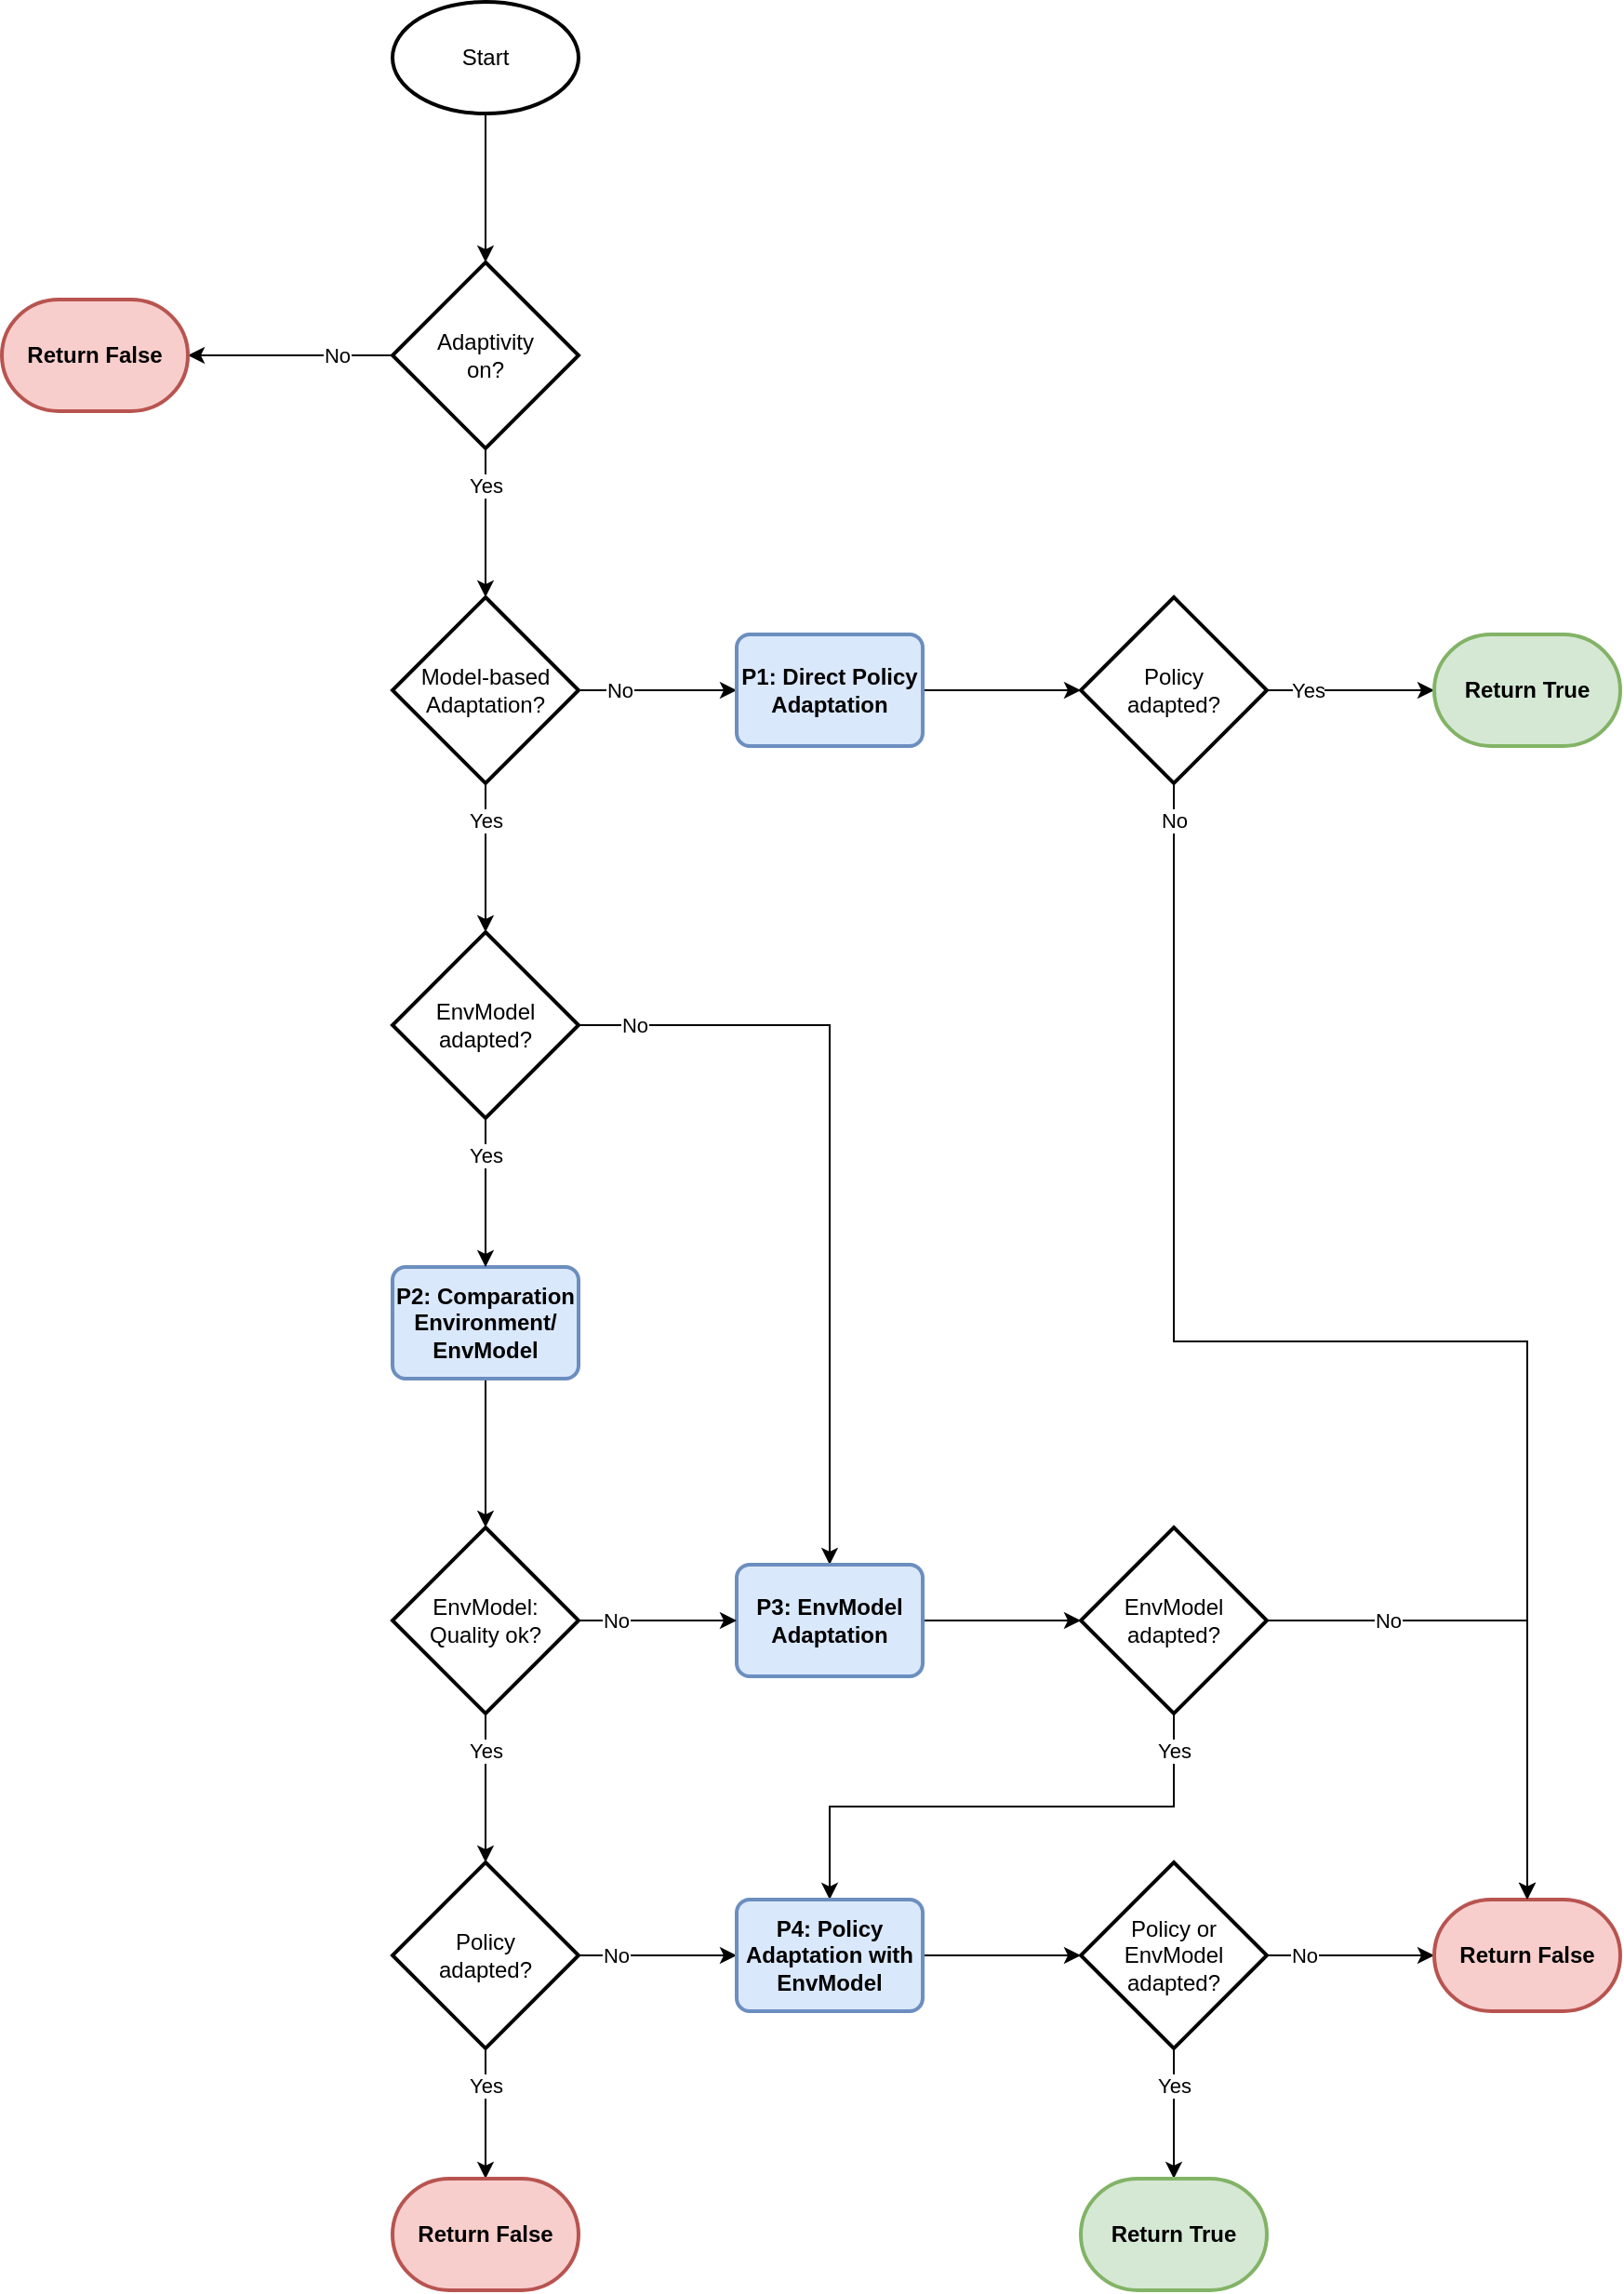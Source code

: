 <mxfile version="14.9.6" type="device"><diagram id="C5RBs43oDa-KdzZeNtuy" name="Page-1"><mxGraphModel dx="2856" dy="1209" grid="1" gridSize="10" guides="1" tooltips="1" connect="1" arrows="1" fold="1" page="1" pageScale="1" pageWidth="1169" pageHeight="1654" math="0" shadow="0"><root><mxCell id="WIyWlLk6GJQsqaUBKTNV-0"/><mxCell id="WIyWlLk6GJQsqaUBKTNV-1" parent="WIyWlLk6GJQsqaUBKTNV-0"/><mxCell id="0M0FftbfuR0LJJCFjt2--46" value="" style="edgeStyle=orthogonalEdgeStyle;rounded=0;orthogonalLoop=1;jettySize=auto;html=1;" parent="WIyWlLk6GJQsqaUBKTNV-1" source="0M0FftbfuR0LJJCFjt2--0" target="0M0FftbfuR0LJJCFjt2--1" edge="1"><mxGeometry relative="1" as="geometry"/></mxCell><mxCell id="0M0FftbfuR0LJJCFjt2--0" value="Start" style="strokeWidth=2;html=1;shape=mxgraph.flowchart.start_1;whiteSpace=wrap;" parent="WIyWlLk6GJQsqaUBKTNV-1" vertex="1"><mxGeometry x="330" y="80" width="100" height="60" as="geometry"/></mxCell><mxCell id="0M0FftbfuR0LJJCFjt2--4" value="No" style="edgeStyle=orthogonalEdgeStyle;rounded=0;orthogonalLoop=1;jettySize=auto;html=1;exitX=0;exitY=0.5;exitDx=0;exitDy=0;exitPerimeter=0;" parent="WIyWlLk6GJQsqaUBKTNV-1" source="0M0FftbfuR0LJJCFjt2--1" target="0M0FftbfuR0LJJCFjt2--3" edge="1"><mxGeometry x="-0.455" relative="1" as="geometry"><mxPoint as="offset"/></mxGeometry></mxCell><mxCell id="HRx4TnJe2ev7AMMUYJi7-1" value="Yes" style="edgeStyle=orthogonalEdgeStyle;rounded=0;orthogonalLoop=1;jettySize=auto;html=1;" parent="WIyWlLk6GJQsqaUBKTNV-1" source="0M0FftbfuR0LJJCFjt2--1" target="HRx4TnJe2ev7AMMUYJi7-0" edge="1"><mxGeometry x="-0.5" relative="1" as="geometry"><Array as="points"><mxPoint x="380" y="320"/><mxPoint x="380" y="320"/></Array><mxPoint as="offset"/></mxGeometry></mxCell><mxCell id="0M0FftbfuR0LJJCFjt2--1" value="Adaptivity&lt;br&gt;on?" style="strokeWidth=2;html=1;shape=mxgraph.flowchart.decision;whiteSpace=wrap;" parent="WIyWlLk6GJQsqaUBKTNV-1" vertex="1"><mxGeometry x="330" y="220" width="100" height="100" as="geometry"/></mxCell><mxCell id="0M0FftbfuR0LJJCFjt2--3" value="Return False" style="strokeWidth=2;html=1;shape=mxgraph.flowchart.terminator;whiteSpace=wrap;fillColor=#f8cecc;strokeColor=#b85450;fontStyle=1" parent="WIyWlLk6GJQsqaUBKTNV-1" vertex="1"><mxGeometry x="120" y="240" width="100" height="60" as="geometry"/></mxCell><mxCell id="0M0FftbfuR0LJJCFjt2--55" value="" style="edgeStyle=orthogonalEdgeStyle;rounded=0;orthogonalLoop=1;jettySize=auto;html=1;" parent="WIyWlLk6GJQsqaUBKTNV-1" source="0M0FftbfuR0LJJCFjt2--5" target="0M0FftbfuR0LJJCFjt2--47" edge="1"><mxGeometry relative="1" as="geometry"/></mxCell><mxCell id="0M0FftbfuR0LJJCFjt2--5" value="P2: Comparation&lt;br&gt;Environment/&lt;br&gt;EnvModel" style="rounded=1;whiteSpace=wrap;html=1;absoluteArcSize=1;arcSize=14;strokeWidth=2;fillColor=#dae8fc;strokeColor=#6c8ebf;fontStyle=1" parent="WIyWlLk6GJQsqaUBKTNV-1" vertex="1"><mxGeometry x="330" y="760" width="100" height="60" as="geometry"/></mxCell><mxCell id="0M0FftbfuR0LJJCFjt2--52" value="No" style="edgeStyle=orthogonalEdgeStyle;rounded=0;orthogonalLoop=1;jettySize=auto;html=1;entryX=0.5;entryY=0;entryDx=0;entryDy=0;" parent="WIyWlLk6GJQsqaUBKTNV-1" source="0M0FftbfuR0LJJCFjt2--8" target="0M0FftbfuR0LJJCFjt2--14" edge="1"><mxGeometry x="-0.86" relative="1" as="geometry"><mxPoint as="offset"/></mxGeometry></mxCell><mxCell id="0M0FftbfuR0LJJCFjt2--53" value="Yes" style="edgeStyle=orthogonalEdgeStyle;rounded=0;orthogonalLoop=1;jettySize=auto;html=1;" parent="WIyWlLk6GJQsqaUBKTNV-1" source="0M0FftbfuR0LJJCFjt2--8" target="0M0FftbfuR0LJJCFjt2--5" edge="1"><mxGeometry x="-0.5" relative="1" as="geometry"><mxPoint as="offset"/></mxGeometry></mxCell><mxCell id="0M0FftbfuR0LJJCFjt2--8" value="EnvModel&lt;br&gt;adapted?" style="strokeWidth=2;html=1;shape=mxgraph.flowchart.decision;whiteSpace=wrap;" parent="WIyWlLk6GJQsqaUBKTNV-1" vertex="1"><mxGeometry x="330" y="580" width="100" height="100" as="geometry"/></mxCell><mxCell id="0M0FftbfuR0LJJCFjt2--38" value="No" style="edgeStyle=orthogonalEdgeStyle;rounded=0;orthogonalLoop=1;jettySize=auto;html=1;" parent="WIyWlLk6GJQsqaUBKTNV-1" source="0M0FftbfuR0LJJCFjt2--10" target="0M0FftbfuR0LJJCFjt2--16" edge="1"><mxGeometry x="-0.529" relative="1" as="geometry"><mxPoint as="offset"/></mxGeometry></mxCell><mxCell id="0M0FftbfuR0LJJCFjt2--40" value="Yes" style="edgeStyle=orthogonalEdgeStyle;rounded=0;orthogonalLoop=1;jettySize=auto;html=1;" parent="WIyWlLk6GJQsqaUBKTNV-1" source="0M0FftbfuR0LJJCFjt2--10" edge="1"><mxGeometry x="-0.429" relative="1" as="geometry"><Array as="points"><mxPoint x="380" y="1210"/><mxPoint x="380" y="1210"/></Array><mxPoint as="offset"/><mxPoint x="380" y="1250" as="targetPoint"/></mxGeometry></mxCell><mxCell id="0M0FftbfuR0LJJCFjt2--10" value="Policy&lt;br&gt;adapted?" style="strokeWidth=2;html=1;shape=mxgraph.flowchart.decision;whiteSpace=wrap;" parent="WIyWlLk6GJQsqaUBKTNV-1" vertex="1"><mxGeometry x="330" y="1080" width="100" height="100" as="geometry"/></mxCell><mxCell id="0M0FftbfuR0LJJCFjt2--37" value="No" style="edgeStyle=orthogonalEdgeStyle;rounded=0;orthogonalLoop=1;jettySize=auto;html=1;entryX=0.5;entryY=0;entryDx=0;entryDy=0;entryPerimeter=0;" parent="WIyWlLk6GJQsqaUBKTNV-1" source="0M0FftbfuR0LJJCFjt2--12" target="0M0FftbfuR0LJJCFjt2--42" edge="1"><mxGeometry x="-0.556" relative="1" as="geometry"><mxPoint as="offset"/><mxPoint x="890.0" y="950" as="targetPoint"/></mxGeometry></mxCell><mxCell id="0M0FftbfuR0LJJCFjt2--51" value="Yes" style="edgeStyle=orthogonalEdgeStyle;rounded=0;orthogonalLoop=1;jettySize=auto;html=1;entryX=0.5;entryY=0;entryDx=0;entryDy=0;" parent="WIyWlLk6GJQsqaUBKTNV-1" source="0M0FftbfuR0LJJCFjt2--12" target="0M0FftbfuR0LJJCFjt2--16" edge="1"><mxGeometry x="-0.86" relative="1" as="geometry"><Array as="points"><mxPoint x="750" y="1050"/><mxPoint x="565" y="1050"/></Array><mxPoint as="offset"/></mxGeometry></mxCell><mxCell id="0M0FftbfuR0LJJCFjt2--12" value="EnvModel&lt;br&gt;adapted?" style="strokeWidth=2;html=1;shape=mxgraph.flowchart.decision;whiteSpace=wrap;" parent="WIyWlLk6GJQsqaUBKTNV-1" vertex="1"><mxGeometry x="700" y="900" width="100" height="100" as="geometry"/></mxCell><mxCell id="0M0FftbfuR0LJJCFjt2--35" value="" style="edgeStyle=orthogonalEdgeStyle;rounded=0;orthogonalLoop=1;jettySize=auto;html=1;" parent="WIyWlLk6GJQsqaUBKTNV-1" source="0M0FftbfuR0LJJCFjt2--14" target="0M0FftbfuR0LJJCFjt2--12" edge="1"><mxGeometry relative="1" as="geometry"/></mxCell><mxCell id="0M0FftbfuR0LJJCFjt2--14" value="P3: EnvModel&lt;br&gt;Adaptation" style="rounded=1;whiteSpace=wrap;html=1;absoluteArcSize=1;arcSize=14;strokeWidth=2;fillColor=#dae8fc;strokeColor=#6c8ebf;fontStyle=1" parent="WIyWlLk6GJQsqaUBKTNV-1" vertex="1"><mxGeometry x="515" y="920" width="100" height="60" as="geometry"/></mxCell><mxCell id="0M0FftbfuR0LJJCFjt2--39" value="" style="edgeStyle=orthogonalEdgeStyle;rounded=0;orthogonalLoop=1;jettySize=auto;html=1;" parent="WIyWlLk6GJQsqaUBKTNV-1" source="0M0FftbfuR0LJJCFjt2--16" target="0M0FftbfuR0LJJCFjt2--22" edge="1"><mxGeometry relative="1" as="geometry"/></mxCell><mxCell id="0M0FftbfuR0LJJCFjt2--16" value="P4: Policy Adaptation with EnvModel" style="rounded=1;whiteSpace=wrap;html=1;absoluteArcSize=1;arcSize=14;strokeWidth=2;fontStyle=1;fillColor=#dae8fc;strokeColor=#6c8ebf;" parent="WIyWlLk6GJQsqaUBKTNV-1" vertex="1"><mxGeometry x="515" y="1100" width="100" height="60" as="geometry"/></mxCell><mxCell id="0M0FftbfuR0LJJCFjt2--43" value="No" style="edgeStyle=orthogonalEdgeStyle;rounded=0;orthogonalLoop=1;jettySize=auto;html=1;" parent="WIyWlLk6GJQsqaUBKTNV-1" source="0M0FftbfuR0LJJCFjt2--22" target="0M0FftbfuR0LJJCFjt2--42" edge="1"><mxGeometry x="-0.556" relative="1" as="geometry"><mxPoint as="offset"/></mxGeometry></mxCell><mxCell id="0M0FftbfuR0LJJCFjt2--44" value="Yes" style="edgeStyle=orthogonalEdgeStyle;rounded=0;orthogonalLoop=1;jettySize=auto;html=1;" parent="WIyWlLk6GJQsqaUBKTNV-1" source="0M0FftbfuR0LJJCFjt2--22" target="0M0FftbfuR0LJJCFjt2--41" edge="1"><mxGeometry x="-0.429" relative="1" as="geometry"><Array as="points"><mxPoint x="750" y="1200"/><mxPoint x="750" y="1200"/></Array><mxPoint as="offset"/></mxGeometry></mxCell><mxCell id="0M0FftbfuR0LJJCFjt2--22" value="Policy or EnvModel&lt;br&gt;adapted?" style="strokeWidth=2;html=1;shape=mxgraph.flowchart.decision;whiteSpace=wrap;" parent="WIyWlLk6GJQsqaUBKTNV-1" vertex="1"><mxGeometry x="700" y="1080" width="100" height="100" as="geometry"/></mxCell><mxCell id="0M0FftbfuR0LJJCFjt2--41" value="Return True" style="strokeWidth=2;html=1;shape=mxgraph.flowchart.terminator;whiteSpace=wrap;strokeColor=#82b366;fillColor=#d5e8d4;fontStyle=1" parent="WIyWlLk6GJQsqaUBKTNV-1" vertex="1"><mxGeometry x="700" y="1250" width="100" height="60" as="geometry"/></mxCell><mxCell id="0M0FftbfuR0LJJCFjt2--42" value="Return False" style="strokeWidth=2;html=1;shape=mxgraph.flowchart.terminator;whiteSpace=wrap;fillColor=#f8cecc;strokeColor=#b85450;fontStyle=1" parent="WIyWlLk6GJQsqaUBKTNV-1" vertex="1"><mxGeometry x="890" y="1100" width="100" height="60" as="geometry"/></mxCell><mxCell id="0M0FftbfuR0LJJCFjt2--49" value="Yes" style="edgeStyle=orthogonalEdgeStyle;rounded=0;orthogonalLoop=1;jettySize=auto;html=1;" parent="WIyWlLk6GJQsqaUBKTNV-1" source="0M0FftbfuR0LJJCFjt2--47" target="0M0FftbfuR0LJJCFjt2--10" edge="1"><mxGeometry x="-0.5" relative="1" as="geometry"><mxPoint as="offset"/></mxGeometry></mxCell><mxCell id="0M0FftbfuR0LJJCFjt2--50" value="No" style="edgeStyle=orthogonalEdgeStyle;rounded=0;orthogonalLoop=1;jettySize=auto;html=1;" parent="WIyWlLk6GJQsqaUBKTNV-1" source="0M0FftbfuR0LJJCFjt2--47" target="0M0FftbfuR0LJJCFjt2--14" edge="1"><mxGeometry x="-0.529" relative="1" as="geometry"><mxPoint as="offset"/></mxGeometry></mxCell><mxCell id="0M0FftbfuR0LJJCFjt2--47" value="EnvModel:&lt;br&gt;Quality ok?" style="strokeWidth=2;html=1;shape=mxgraph.flowchart.decision;whiteSpace=wrap;" parent="WIyWlLk6GJQsqaUBKTNV-1" vertex="1"><mxGeometry x="330" y="900" width="100" height="100" as="geometry"/></mxCell><mxCell id="HRx4TnJe2ev7AMMUYJi7-2" value="Yes" style="edgeStyle=orthogonalEdgeStyle;rounded=0;orthogonalLoop=1;jettySize=auto;html=1;exitX=0.5;exitY=1;exitDx=0;exitDy=0;exitPerimeter=0;" parent="WIyWlLk6GJQsqaUBKTNV-1" source="HRx4TnJe2ev7AMMUYJi7-0" target="0M0FftbfuR0LJJCFjt2--8" edge="1"><mxGeometry x="-0.5" relative="1" as="geometry"><mxPoint as="offset"/></mxGeometry></mxCell><mxCell id="BZtYLOJs1JRZnZQAPjEJ-10" value="No" style="edgeStyle=orthogonalEdgeStyle;rounded=0;orthogonalLoop=1;jettySize=auto;html=1;" edge="1" parent="WIyWlLk6GJQsqaUBKTNV-1" source="HRx4TnJe2ev7AMMUYJi7-0" target="BZtYLOJs1JRZnZQAPjEJ-1"><mxGeometry x="-0.482" relative="1" as="geometry"><mxPoint as="offset"/></mxGeometry></mxCell><mxCell id="HRx4TnJe2ev7AMMUYJi7-0" value="Model-based&lt;br&gt;Adaptation?" style="strokeWidth=2;html=1;shape=mxgraph.flowchart.decision;whiteSpace=wrap;" parent="WIyWlLk6GJQsqaUBKTNV-1" vertex="1"><mxGeometry x="330" y="400" width="100" height="100" as="geometry"/></mxCell><mxCell id="BZtYLOJs1JRZnZQAPjEJ-0" value="Return False" style="strokeWidth=2;html=1;shape=mxgraph.flowchart.terminator;whiteSpace=wrap;fillColor=#f8cecc;strokeColor=#b85450;fontStyle=1" vertex="1" parent="WIyWlLk6GJQsqaUBKTNV-1"><mxGeometry x="330" y="1250" width="100" height="60" as="geometry"/></mxCell><mxCell id="BZtYLOJs1JRZnZQAPjEJ-11" value="" style="edgeStyle=orthogonalEdgeStyle;rounded=0;orthogonalLoop=1;jettySize=auto;html=1;" edge="1" parent="WIyWlLk6GJQsqaUBKTNV-1" source="BZtYLOJs1JRZnZQAPjEJ-1" target="BZtYLOJs1JRZnZQAPjEJ-3"><mxGeometry relative="1" as="geometry"/></mxCell><mxCell id="BZtYLOJs1JRZnZQAPjEJ-1" value="P1: Direct Policy Adaptation" style="rounded=1;whiteSpace=wrap;html=1;absoluteArcSize=1;arcSize=14;strokeWidth=2;fontStyle=1;fillColor=#dae8fc;strokeColor=#6c8ebf;" vertex="1" parent="WIyWlLk6GJQsqaUBKTNV-1"><mxGeometry x="515" y="420" width="100" height="60" as="geometry"/></mxCell><mxCell id="BZtYLOJs1JRZnZQAPjEJ-12" value="Yes" style="edgeStyle=orthogonalEdgeStyle;rounded=0;orthogonalLoop=1;jettySize=auto;html=1;" edge="1" parent="WIyWlLk6GJQsqaUBKTNV-1" source="BZtYLOJs1JRZnZQAPjEJ-3" target="BZtYLOJs1JRZnZQAPjEJ-7"><mxGeometry x="-0.511" relative="1" as="geometry"><mxPoint as="offset"/></mxGeometry></mxCell><mxCell id="BZtYLOJs1JRZnZQAPjEJ-13" value="No" style="edgeStyle=orthogonalEdgeStyle;rounded=0;orthogonalLoop=1;jettySize=auto;html=1;entryX=0.5;entryY=0;entryDx=0;entryDy=0;entryPerimeter=0;exitX=0.5;exitY=1;exitDx=0;exitDy=0;exitPerimeter=0;" edge="1" parent="WIyWlLk6GJQsqaUBKTNV-1" source="BZtYLOJs1JRZnZQAPjEJ-3" target="0M0FftbfuR0LJJCFjt2--42"><mxGeometry x="-0.949" relative="1" as="geometry"><mxPoint as="offset"/></mxGeometry></mxCell><mxCell id="BZtYLOJs1JRZnZQAPjEJ-3" value="Policy &lt;br&gt;adapted?" style="strokeWidth=2;html=1;shape=mxgraph.flowchart.decision;whiteSpace=wrap;" vertex="1" parent="WIyWlLk6GJQsqaUBKTNV-1"><mxGeometry x="700" y="400" width="100" height="100" as="geometry"/></mxCell><mxCell id="BZtYLOJs1JRZnZQAPjEJ-7" value="Return True" style="strokeWidth=2;html=1;shape=mxgraph.flowchart.terminator;whiteSpace=wrap;strokeColor=#82b366;fillColor=#d5e8d4;fontStyle=1" vertex="1" parent="WIyWlLk6GJQsqaUBKTNV-1"><mxGeometry x="890" y="420" width="100" height="60" as="geometry"/></mxCell></root></mxGraphModel></diagram></mxfile>